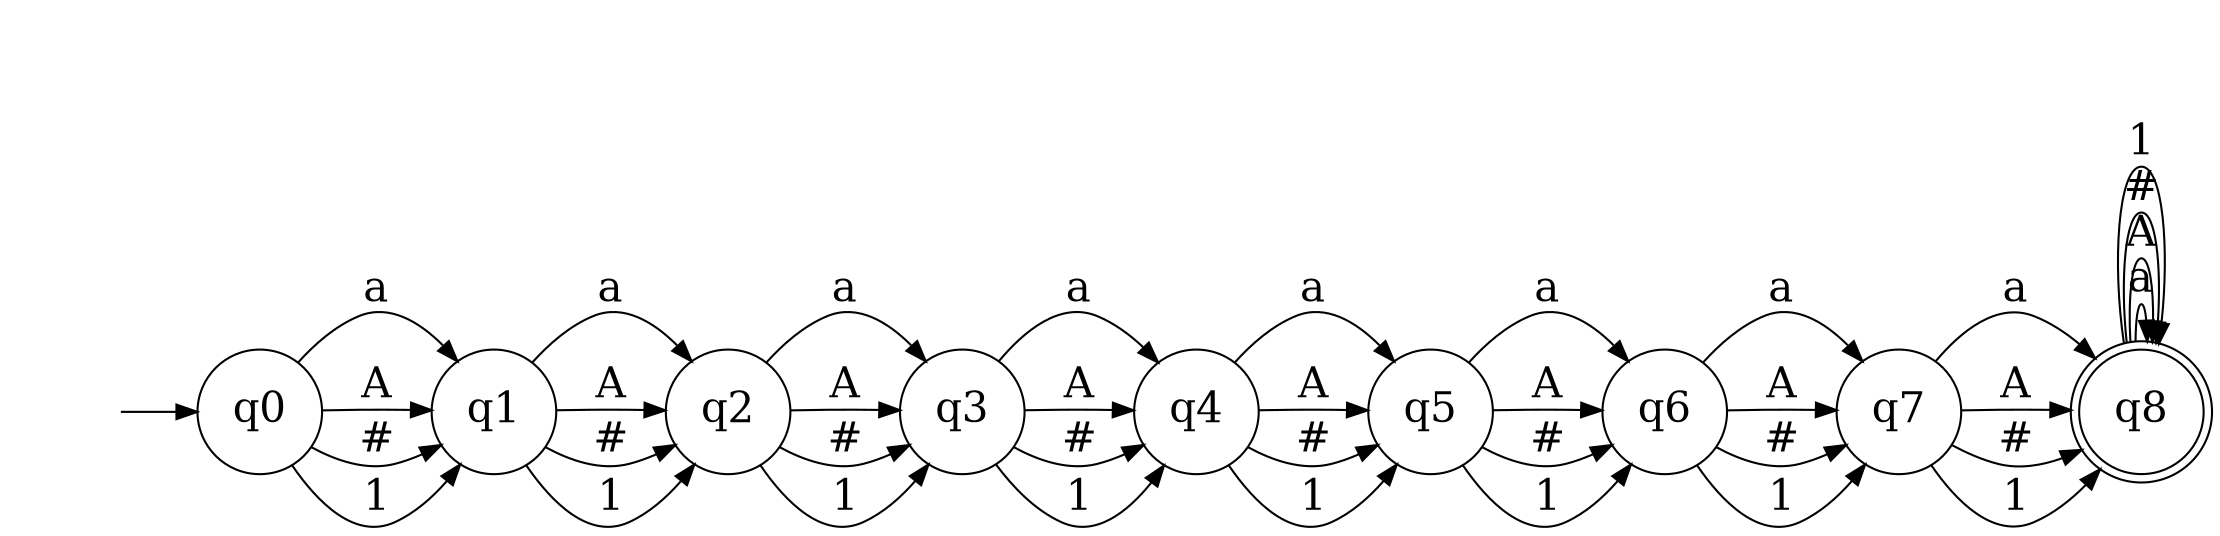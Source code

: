 digraph m {
	graph [rankdir=LR]
	node [fontsize=20]
	edge [fontsize="20pt"]
	"" [label="" shape=plaintext]
	q8 [label=q8 shape=doublecircle]
	q6 [label=q6 shape=circle]
	q1 [label=q1 shape=circle]
	q2 [label=q2 shape=circle]
	q5 [label=q5 shape=circle]
	q4 [label=q4 shape=circle]
	q0 [label=q0 shape=circle]
	q3 [label=q3 shape=circle]
	q7 [label=q7 shape=circle]
	"" -> q0 [label=""]
	q0 -> q1 [label=a]
	q0 -> q1 [label=A]
	q0 -> q1 [label="#"]
	q0 -> q1 [label=1]
	q1 -> q2 [label=a]
	q1 -> q2 [label=A]
	q1 -> q2 [label="#"]
	q1 -> q2 [label=1]
	q2 -> q3 [label=a]
	q2 -> q3 [label=A]
	q2 -> q3 [label="#"]
	q2 -> q3 [label=1]
	q3 -> q4 [label=a]
	q3 -> q4 [label=A]
	q3 -> q4 [label="#"]
	q3 -> q4 [label=1]
	q4 -> q5 [label=a]
	q4 -> q5 [label=A]
	q4 -> q5 [label="#"]
	q4 -> q5 [label=1]
	q5 -> q6 [label=a]
	q5 -> q6 [label=A]
	q5 -> q6 [label="#"]
	q5 -> q6 [label=1]
	q6 -> q7 [label=a]
	q6 -> q7 [label=A]
	q6 -> q7 [label="#"]
	q6 -> q7 [label=1]
	q7 -> q8 [label=a]
	q7 -> q8 [label=A]
	q7 -> q8 [label="#"]
	q7 -> q8 [label=1]
	q8 -> q8 [label=a]
	q8 -> q8 [label=A]
	q8 -> q8 [label="#"]
	q8 -> q8 [label=1]
}
